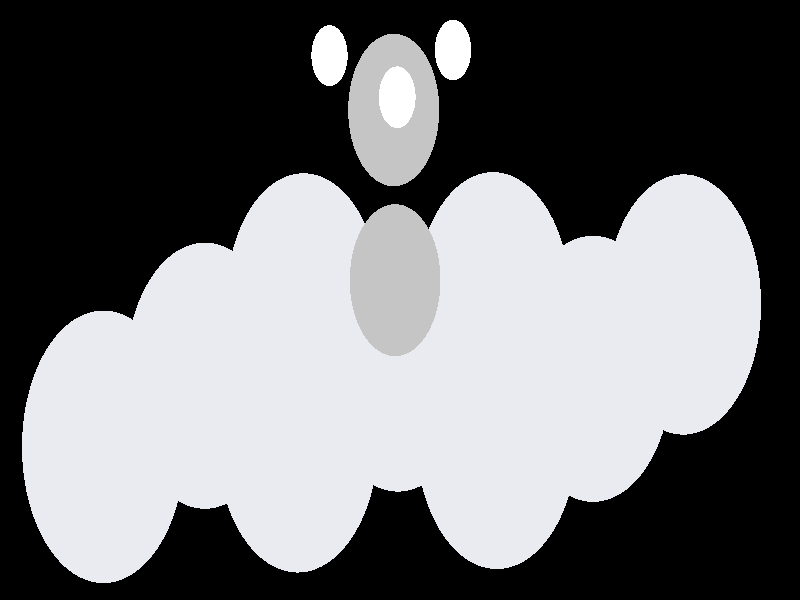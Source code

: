 #include "colors.inc"
#include "finish.inc"

global_settings {assumed_gamma 1 max_trace_level 6}
background {color White transmit 1.0}
camera {perspective
  right -11.30*x up 5.06*y
  direction 100.00*z
  location <0,0,100.00> look_at <0,0,0>}


light_source {<  2.00,   3.00,  40.00> color White
  area_light <0.70, 0, 0>, <0, 0.70, 0>, 3, 3
  adaptive 1 jitter}
// no fog
#declare simple = finish {phong 0.7}
#declare pale = finish {ambient 0.5 diffuse 0.85 roughness 0.001 specular 0.200 }
#declare intermediate = finish {ambient 0.3 diffuse 0.6 specular 0.1 roughness 0.04}
#declare vmd = finish {ambient 0.0 diffuse 0.65 phong 0.1 phong_size 40.0 specular 0.5 }
#declare jmol = finish {ambient 0.2 diffuse 0.6 specular 1 roughness 0.001 metallic}
#declare ase2 = finish {ambient 0.05 brilliance 3 diffuse 0.6 metallic specular 0.7 roughness 0.04 reflection 0.15}
#declare ase3 = finish {ambient 0.15 brilliance 2 diffuse 0.6 metallic specular 1.0 roughness 0.001 reflection 0.0}
#declare glass = finish {ambient 0.05 diffuse 0.3 specular 1.0 roughness 0.001}
#declare glass2 = finish {ambient 0.01 diffuse 0.3 specular 1.0 reflection 0.25 roughness 0.001}
#declare Rcell = 0.050;
#declare Rbond = 0.100;

#macro atom(LOC, R, COL, TRANS, FIN)
  sphere{LOC, R texture{pigment{color COL transmit TRANS} finish{FIN}}}
#end
#macro constrain(LOC, R, COL, TRANS FIN)
union{torus{R, Rcell rotate 45*z texture{pigment{color COL transmit TRANS} finish{FIN}}}
     torus{R, Rcell rotate -45*z texture{pigment{color COL transmit TRANS} finish{FIN}}}
     translate LOC}
#end

// no cell vertices
atom(< -4.23,  -1.25,  -0.98>, 1.16, rgb <0.82, 0.82, 0.88>, 0.0, ase3) // #0
atom(< -1.46,  -1.16,  -0.96>, 1.16, rgb <0.82, 0.82, 0.88>, 0.0, ase3) // #1
atom(<  1.38,  -1.13,  -0.94>, 1.16, rgb <0.82, 0.82, 0.88>, 0.0, ase3) // #2
atom(< -2.85,  -0.66,  -3.40>, 1.16, rgb <0.82, 0.82, 0.88>, 0.0, ase3) // #3
atom(< -0.03,  -0.51,  -3.37>, 1.16, rgb <0.82, 0.82, 0.88>, 0.0, ase3) // #4
atom(<  2.82,  -0.60,  -3.41>, 1.16, rgb <0.82, 0.82, 0.88>, 0.0, ase3) // #5
atom(< -1.44,  -0.03,  -5.72>, 1.16, rgb <0.82, 0.82, 0.88>, 0.0, ase3) // #6
atom(<  1.39,  -0.02,  -5.74>, 1.16, rgb <0.82, 0.82, 0.88>, 0.0, ase3) // #7
atom(<  4.23,  -0.04,  -5.71>, 1.16, rgb <0.82, 0.82, 0.88>, 0.0, ase3) // #8
atom(< -0.07,   0.17,  -1.48>, 0.65, rgb <0.56, 0.56, 0.56>, 0.0, ase3) // #9
atom(< -0.09,   1.62,  -1.09>, 0.65, rgb <0.56, 0.56, 0.56>, 0.0, ase3) // #10
atom(< -0.04,   1.71,   0.00>, 0.26, rgb <1.00, 1.00, 1.00>, 0.0, ase3) // #11
atom(< -1.01,   2.09,  -1.44>, 0.26, rgb <1.00, 1.00, 1.00>, 0.0, ase3) // #12
atom(<  0.76,   2.14,  -1.53>, 0.26, rgb <1.00, 1.00, 1.00>, 0.0, ase3) // #13

// no constraints
